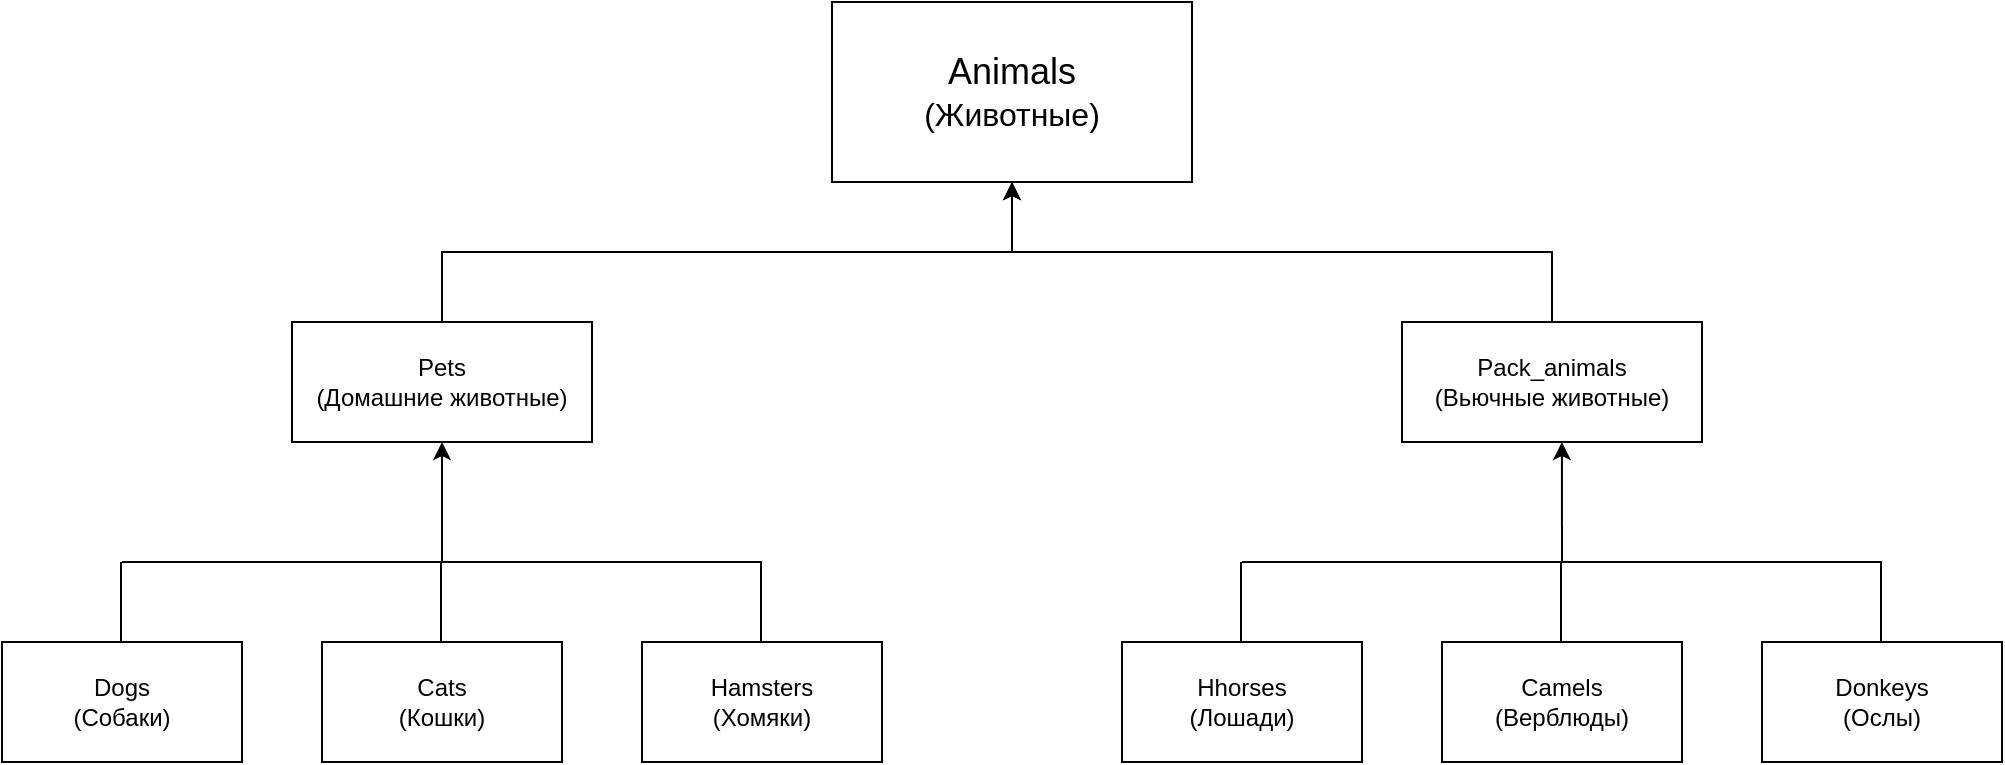 <mxfile version="24.7.17">
  <diagram id="C5RBs43oDa-KdzZeNtuy" name="Page-1">
    <mxGraphModel dx="1418" dy="828" grid="1" gridSize="10" guides="1" tooltips="1" connect="1" arrows="1" fold="1" page="1" pageScale="1" pageWidth="1169" pageHeight="827" math="0" shadow="0">
      <root>
        <mxCell id="WIyWlLk6GJQsqaUBKTNV-0" />
        <mxCell id="WIyWlLk6GJQsqaUBKTNV-1" parent="WIyWlLk6GJQsqaUBKTNV-0" />
        <mxCell id="U9Qm9EE3e16ltcWHrjlN-0" value="&lt;font style=&quot;font-size: 18px;&quot;&gt;Animals&lt;/font&gt;&lt;div&gt;&lt;font size=&quot;3&quot;&gt;(Животные)&lt;/font&gt;&lt;/div&gt;" style="rounded=0;whiteSpace=wrap;html=1;" vertex="1" parent="WIyWlLk6GJQsqaUBKTNV-1">
          <mxGeometry x="495" y="80" width="180" height="90" as="geometry" />
        </mxCell>
        <mxCell id="U9Qm9EE3e16ltcWHrjlN-25" style="edgeStyle=orthogonalEdgeStyle;rounded=0;orthogonalLoop=1;jettySize=auto;html=1;exitX=0.5;exitY=0;exitDx=0;exitDy=0;" edge="1" parent="WIyWlLk6GJQsqaUBKTNV-1" source="U9Qm9EE3e16ltcWHrjlN-1" target="U9Qm9EE3e16ltcWHrjlN-0">
          <mxGeometry relative="1" as="geometry" />
        </mxCell>
        <mxCell id="U9Qm9EE3e16ltcWHrjlN-1" value="Pets&lt;div&gt;(Домашние животные)&lt;/div&gt;" style="rounded=0;whiteSpace=wrap;html=1;" vertex="1" parent="WIyWlLk6GJQsqaUBKTNV-1">
          <mxGeometry x="225" y="240" width="150" height="60" as="geometry" />
        </mxCell>
        <mxCell id="U9Qm9EE3e16ltcWHrjlN-24" style="edgeStyle=orthogonalEdgeStyle;rounded=0;orthogonalLoop=1;jettySize=auto;html=1;exitX=0.5;exitY=0;exitDx=0;exitDy=0;entryX=0.5;entryY=1;entryDx=0;entryDy=0;" edge="1" parent="WIyWlLk6GJQsqaUBKTNV-1" source="U9Qm9EE3e16ltcWHrjlN-2" target="U9Qm9EE3e16ltcWHrjlN-0">
          <mxGeometry relative="1" as="geometry" />
        </mxCell>
        <mxCell id="U9Qm9EE3e16ltcWHrjlN-2" value="Pack_animals&lt;div&gt;(Вьючные животные)&lt;/div&gt;" style="rounded=0;whiteSpace=wrap;html=1;" vertex="1" parent="WIyWlLk6GJQsqaUBKTNV-1">
          <mxGeometry x="780" y="240" width="150" height="60" as="geometry" />
        </mxCell>
        <mxCell id="U9Qm9EE3e16ltcWHrjlN-3" value="Dogs&lt;div&gt;(Собаки)&lt;/div&gt;" style="rounded=0;whiteSpace=wrap;html=1;" vertex="1" parent="WIyWlLk6GJQsqaUBKTNV-1">
          <mxGeometry x="80" y="400" width="120" height="60" as="geometry" />
        </mxCell>
        <mxCell id="U9Qm9EE3e16ltcWHrjlN-4" value="Cats&lt;div&gt;(Кошки)&lt;/div&gt;" style="rounded=0;whiteSpace=wrap;html=1;" vertex="1" parent="WIyWlLk6GJQsqaUBKTNV-1">
          <mxGeometry x="240" y="400" width="120" height="60" as="geometry" />
        </mxCell>
        <mxCell id="U9Qm9EE3e16ltcWHrjlN-5" value="Hamsters&lt;div&gt;(Хомяки)&lt;/div&gt;" style="rounded=0;whiteSpace=wrap;html=1;" vertex="1" parent="WIyWlLk6GJQsqaUBKTNV-1">
          <mxGeometry x="400" y="400" width="120" height="60" as="geometry" />
        </mxCell>
        <mxCell id="U9Qm9EE3e16ltcWHrjlN-6" value="Hhorses&lt;div&gt;(Лошади)&lt;/div&gt;" style="rounded=0;whiteSpace=wrap;html=1;" vertex="1" parent="WIyWlLk6GJQsqaUBKTNV-1">
          <mxGeometry x="640" y="400" width="120" height="60" as="geometry" />
        </mxCell>
        <mxCell id="U9Qm9EE3e16ltcWHrjlN-7" value="Camels&lt;div&gt;(Верблюды)&lt;/div&gt;" style="rounded=0;whiteSpace=wrap;html=1;" vertex="1" parent="WIyWlLk6GJQsqaUBKTNV-1">
          <mxGeometry x="800" y="400" width="120" height="60" as="geometry" />
        </mxCell>
        <mxCell id="U9Qm9EE3e16ltcWHrjlN-8" value="Donkeys&lt;div&gt;(Ослы)&lt;/div&gt;" style="rounded=0;whiteSpace=wrap;html=1;" vertex="1" parent="WIyWlLk6GJQsqaUBKTNV-1">
          <mxGeometry x="960" y="400" width="120" height="60" as="geometry" />
        </mxCell>
        <mxCell id="U9Qm9EE3e16ltcWHrjlN-13" value="" style="endArrow=none;html=1;rounded=0;" edge="1" parent="WIyWlLk6GJQsqaUBKTNV-1">
          <mxGeometry width="50" height="50" relative="1" as="geometry">
            <mxPoint x="139.5" y="400" as="sourcePoint" />
            <mxPoint x="139.5" y="360" as="targetPoint" />
          </mxGeometry>
        </mxCell>
        <mxCell id="U9Qm9EE3e16ltcWHrjlN-14" value="" style="endArrow=none;html=1;rounded=0;" edge="1" parent="WIyWlLk6GJQsqaUBKTNV-1">
          <mxGeometry width="50" height="50" relative="1" as="geometry">
            <mxPoint x="299.5" y="400" as="sourcePoint" />
            <mxPoint x="299.5" y="360" as="targetPoint" />
          </mxGeometry>
        </mxCell>
        <mxCell id="U9Qm9EE3e16ltcWHrjlN-15" value="" style="endArrow=none;html=1;rounded=0;" edge="1" parent="WIyWlLk6GJQsqaUBKTNV-1">
          <mxGeometry width="50" height="50" relative="1" as="geometry">
            <mxPoint x="459.5" y="400" as="sourcePoint" />
            <mxPoint x="459.5" y="360" as="targetPoint" />
          </mxGeometry>
        </mxCell>
        <mxCell id="U9Qm9EE3e16ltcWHrjlN-16" value="" style="endArrow=none;html=1;rounded=0;" edge="1" parent="WIyWlLk6GJQsqaUBKTNV-1">
          <mxGeometry width="50" height="50" relative="1" as="geometry">
            <mxPoint x="699.5" y="400" as="sourcePoint" />
            <mxPoint x="699.5" y="360" as="targetPoint" />
          </mxGeometry>
        </mxCell>
        <mxCell id="U9Qm9EE3e16ltcWHrjlN-17" value="" style="endArrow=none;html=1;rounded=0;" edge="1" parent="WIyWlLk6GJQsqaUBKTNV-1">
          <mxGeometry width="50" height="50" relative="1" as="geometry">
            <mxPoint x="859.5" y="400" as="sourcePoint" />
            <mxPoint x="859.5" y="360" as="targetPoint" />
          </mxGeometry>
        </mxCell>
        <mxCell id="U9Qm9EE3e16ltcWHrjlN-18" value="" style="endArrow=none;html=1;rounded=0;" edge="1" parent="WIyWlLk6GJQsqaUBKTNV-1">
          <mxGeometry width="50" height="50" relative="1" as="geometry">
            <mxPoint x="1019.5" y="400" as="sourcePoint" />
            <mxPoint x="1019.5" y="360" as="targetPoint" />
          </mxGeometry>
        </mxCell>
        <mxCell id="U9Qm9EE3e16ltcWHrjlN-20" value="" style="endArrow=none;html=1;rounded=0;" edge="1" parent="WIyWlLk6GJQsqaUBKTNV-1">
          <mxGeometry width="50" height="50" relative="1" as="geometry">
            <mxPoint x="140" y="360" as="sourcePoint" />
            <mxPoint x="460" y="360" as="targetPoint" />
          </mxGeometry>
        </mxCell>
        <mxCell id="U9Qm9EE3e16ltcWHrjlN-21" value="" style="endArrow=none;html=1;rounded=0;" edge="1" parent="WIyWlLk6GJQsqaUBKTNV-1">
          <mxGeometry width="50" height="50" relative="1" as="geometry">
            <mxPoint x="700" y="360" as="sourcePoint" />
            <mxPoint x="1020" y="360" as="targetPoint" />
          </mxGeometry>
        </mxCell>
        <mxCell id="U9Qm9EE3e16ltcWHrjlN-22" value="" style="endArrow=classic;html=1;rounded=0;entryX=0.5;entryY=1;entryDx=0;entryDy=0;" edge="1" parent="WIyWlLk6GJQsqaUBKTNV-1" target="U9Qm9EE3e16ltcWHrjlN-1">
          <mxGeometry width="50" height="50" relative="1" as="geometry">
            <mxPoint x="300" y="360" as="sourcePoint" />
            <mxPoint x="259.5" y="320" as="targetPoint" />
          </mxGeometry>
        </mxCell>
        <mxCell id="U9Qm9EE3e16ltcWHrjlN-23" value="" style="endArrow=classic;html=1;rounded=0;entryX=0.533;entryY=1;entryDx=0;entryDy=0;entryPerimeter=0;" edge="1" parent="WIyWlLk6GJQsqaUBKTNV-1" target="U9Qm9EE3e16ltcWHrjlN-2">
          <mxGeometry width="50" height="50" relative="1" as="geometry">
            <mxPoint x="860" y="360" as="sourcePoint" />
            <mxPoint x="860" y="310" as="targetPoint" />
          </mxGeometry>
        </mxCell>
      </root>
    </mxGraphModel>
  </diagram>
</mxfile>
